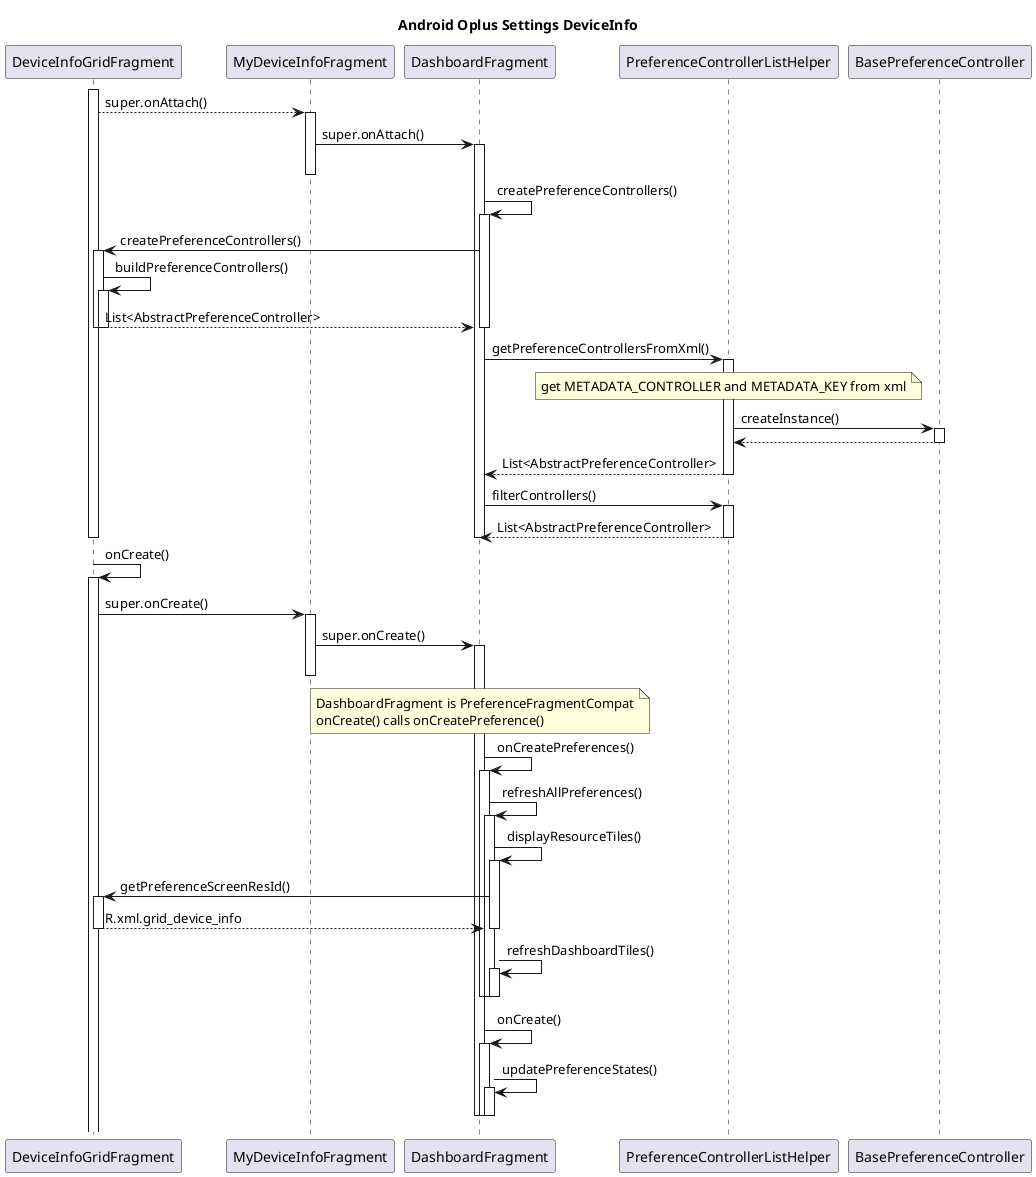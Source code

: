 @startuml
title Android Oplus Settings DeviceInfo

DeviceInfoGridFragment ++
DeviceInfoGridFragment --> MyDeviceInfoFragment ++: super.onAttach()
MyDeviceInfoFragment -> DashboardFragment ++: super.onAttach()
MyDeviceInfoFragment --

DashboardFragment -> DashboardFragment ++: createPreferenceControllers()
DashboardFragment -> DeviceInfoGridFragment ++: createPreferenceControllers()
DeviceInfoGridFragment -> DeviceInfoGridFragment ++: buildPreferenceControllers()
DeviceInfoGridFragment --> DashboardFragment --: List<AbstractPreferenceController>
DeviceInfoGridFragment --
DashboardFragment --

DashboardFragment -> PreferenceControllerListHelper ++: getPreferenceControllersFromXml()
  note over PreferenceControllerListHelper: get METADATA_CONTROLLER and METADATA_KEY from xml
  PreferenceControllerListHelper -> BasePreferenceController ++: createInstance()
  BasePreferenceController --> PreferenceControllerListHelper --
PreferenceControllerListHelper --> DashboardFragment --: List<AbstractPreferenceController>

DashboardFragment -> PreferenceControllerListHelper ++: filterControllers()
PreferenceControllerListHelper --> DashboardFragment --: List<AbstractPreferenceController>

DashboardFragment --
DeviceInfoGridFragment --


DeviceInfoGridFragment -> DeviceInfoGridFragment ++: onCreate()
DeviceInfoGridFragment -> MyDeviceInfoFragment ++: super.onCreate()
MyDeviceInfoFragment -> DashboardFragment ++: super.onCreate()
MyDeviceInfoFragment --

note over DashboardFragment: DashboardFragment is PreferenceFragmentCompat\nonCreate() calls onCreatePreference()
DashboardFragment -> DashboardFragment ++: onCreatePreferences()
DashboardFragment -> DashboardFragment ++: refreshAllPreferences()
DashboardFragment -> DashboardFragment ++: displayResourceTiles()
DashboardFragment -> DeviceInfoGridFragment ++: getPreferenceScreenResId()
DeviceInfoGridFragment --> DashboardFragment --: R.xml.grid_device_info

DashboardFragment --
DashboardFragment -> DashboardFragment ++: refreshDashboardTiles()
DashboardFragment --
DashboardFragment --
DashboardFragment --

DashboardFragment -> DashboardFragment ++: onCreate()
DashboardFragment -> DashboardFragment ++: updatePreferenceStates()
DashboardFragment --
DashboardFragment --
DashboardFragment --

@enduml